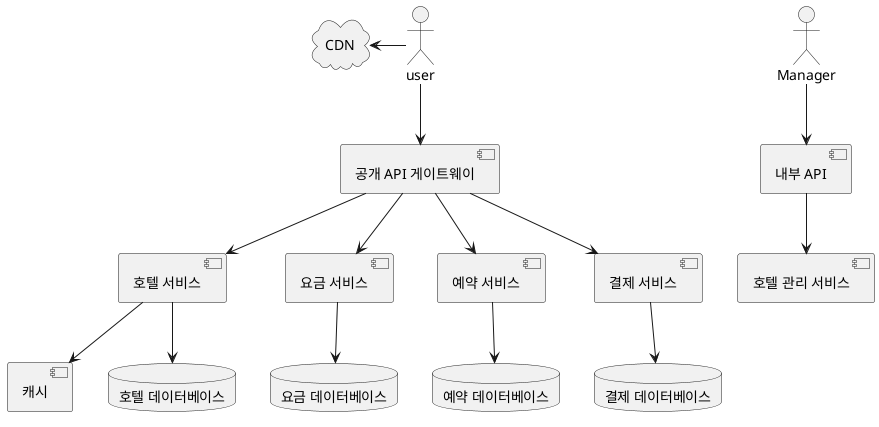 @startuml
actor user
cloud CDN
user -left-> CDN
actor Manager
component "내부 API"
component "호텔 관리 서비스"
Manager -d-> "내부 API"
"내부 API" -d-> "호텔 관리 서비스"

component "공개 API 게이트웨이"
user -d-> "공개 API 게이트웨이"

component "호텔 서비스"
component "요금 서비스"
component "예약 서비스"
component "결제 서비스"

"공개 API 게이트웨이" -d-> "호텔 서비스"
"공개 API 게이트웨이" -d-> "요금 서비스"
"공개 API 게이트웨이" -d-> "예약 서비스"
"공개 API 게이트웨이" -d-> "결제 서비스"

component "캐시"
database "호텔 데이터베이스"
database "요금 데이터베이스"
database "예약 데이터베이스"
database "결제 데이터베이스"
"호텔 서비스" -d-> "캐시"
"호텔 서비스" -d-> "호텔 데이터베이스"
"요금 서비스" -d-> "요금 데이터베이스"
"예약 서비스" -d-> "예약 데이터베이스"
"결제 서비스" -d-> "결제 데이터베이스"

@enduml